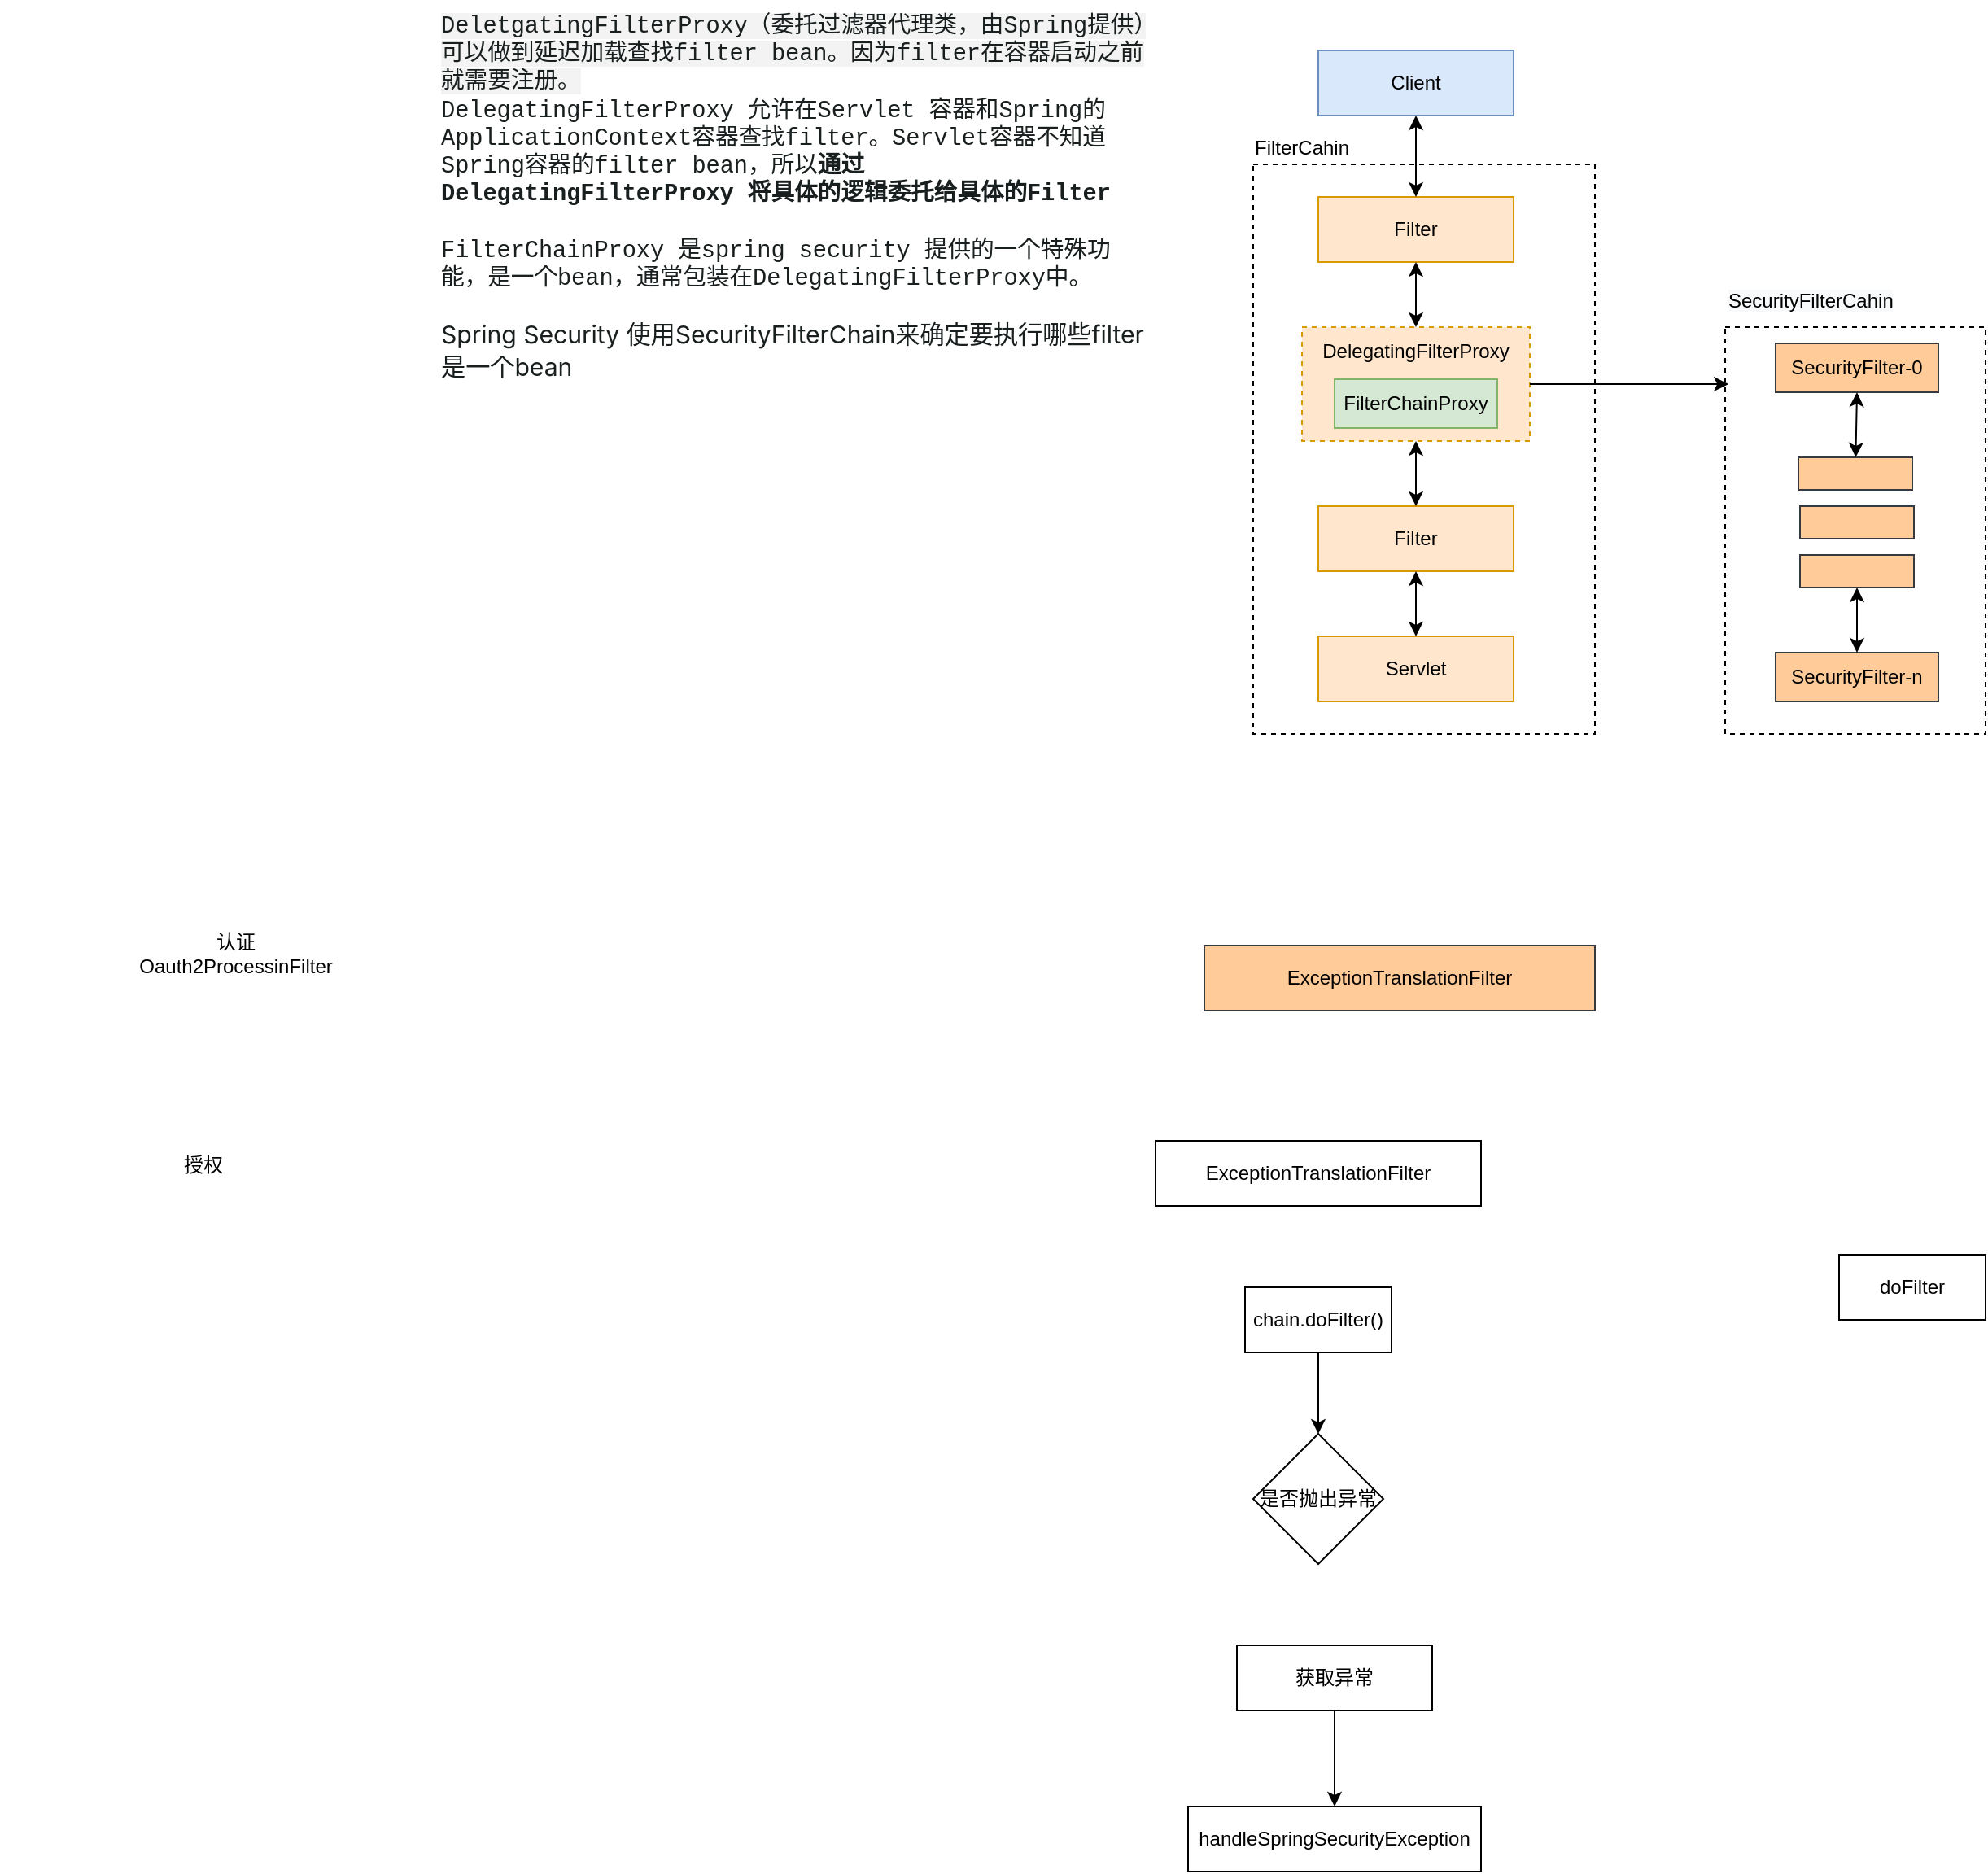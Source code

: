 <mxfile version="20.2.3" type="github">
  <diagram id="TxIPW9g65HRfBlmqE_ze" name="第 1 页">
    <mxGraphModel dx="2249" dy="873" grid="1" gridSize="10" guides="1" tooltips="1" connect="1" arrows="1" fold="1" page="1" pageScale="1" pageWidth="827" pageHeight="1169" math="0" shadow="0">
      <root>
        <mxCell id="0" />
        <mxCell id="1" parent="0" />
        <mxCell id="PoamBjpmzr-Qkpaqf8Sa-13" value="" style="rounded=0;whiteSpace=wrap;html=1;dashed=1;fillColor=none;" vertex="1" parent="1">
          <mxGeometry x="190" y="160" width="210" height="350" as="geometry" />
        </mxCell>
        <mxCell id="PoamBjpmzr-Qkpaqf8Sa-1" value="认证&lt;br&gt;Oauth2ProcessinFilter" style="text;html=1;strokeColor=none;fillColor=none;align=center;verticalAlign=middle;whiteSpace=wrap;rounded=0;" vertex="1" parent="1">
          <mxGeometry x="-580" y="585" width="290" height="120" as="geometry" />
        </mxCell>
        <mxCell id="PoamBjpmzr-Qkpaqf8Sa-2" value="授权" style="text;html=1;strokeColor=none;fillColor=none;align=center;verticalAlign=middle;whiteSpace=wrap;rounded=0;" vertex="1" parent="1">
          <mxGeometry x="-530" y="760" width="150" height="30" as="geometry" />
        </mxCell>
        <mxCell id="PoamBjpmzr-Qkpaqf8Sa-4" value="Client" style="rounded=0;whiteSpace=wrap;html=1;fillColor=#dae8fc;strokeColor=#6c8ebf;" vertex="1" parent="1">
          <mxGeometry x="230" y="90" width="120" height="40" as="geometry" />
        </mxCell>
        <mxCell id="PoamBjpmzr-Qkpaqf8Sa-6" value="Filter" style="rounded=0;whiteSpace=wrap;html=1;fillColor=#ffe6cc;strokeColor=#d79b00;" vertex="1" parent="1">
          <mxGeometry x="230" y="180" width="120" height="40" as="geometry" />
        </mxCell>
        <mxCell id="PoamBjpmzr-Qkpaqf8Sa-7" value="Filter" style="rounded=0;whiteSpace=wrap;html=1;fillColor=#ffe6cc;strokeColor=#d79b00;" vertex="1" parent="1">
          <mxGeometry x="230" y="370" width="120" height="40" as="geometry" />
        </mxCell>
        <mxCell id="PoamBjpmzr-Qkpaqf8Sa-8" value="Servlet" style="rounded=0;whiteSpace=wrap;html=1;fillColor=#ffe6cc;strokeColor=#d79b00;" vertex="1" parent="1">
          <mxGeometry x="230" y="450" width="120" height="40" as="geometry" />
        </mxCell>
        <mxCell id="PoamBjpmzr-Qkpaqf8Sa-10" value="" style="endArrow=classic;startArrow=classic;html=1;rounded=0;exitX=0.5;exitY=0;exitDx=0;exitDy=0;entryX=0.5;entryY=1;entryDx=0;entryDy=0;" edge="1" parent="1" source="PoamBjpmzr-Qkpaqf8Sa-18" target="PoamBjpmzr-Qkpaqf8Sa-6">
          <mxGeometry width="50" height="50" relative="1" as="geometry">
            <mxPoint x="290" y="260" as="sourcePoint" />
            <mxPoint x="180" y="220" as="targetPoint" />
          </mxGeometry>
        </mxCell>
        <mxCell id="PoamBjpmzr-Qkpaqf8Sa-11" value="" style="endArrow=classic;startArrow=classic;html=1;rounded=0;exitX=0.5;exitY=0;exitDx=0;exitDy=0;entryX=0.5;entryY=1;entryDx=0;entryDy=0;" edge="1" parent="1" source="PoamBjpmzr-Qkpaqf8Sa-8" target="PoamBjpmzr-Qkpaqf8Sa-7">
          <mxGeometry width="50" height="50" relative="1" as="geometry">
            <mxPoint x="400" y="430" as="sourcePoint" />
            <mxPoint x="400" y="390" as="targetPoint" />
          </mxGeometry>
        </mxCell>
        <mxCell id="PoamBjpmzr-Qkpaqf8Sa-12" value="" style="endArrow=classic;startArrow=classic;html=1;rounded=0;entryX=0.5;entryY=1;entryDx=0;entryDy=0;exitX=0.5;exitY=0;exitDx=0;exitDy=0;" edge="1" parent="1" source="PoamBjpmzr-Qkpaqf8Sa-6" target="PoamBjpmzr-Qkpaqf8Sa-4">
          <mxGeometry width="50" height="50" relative="1" as="geometry">
            <mxPoint x="140" y="190" as="sourcePoint" />
            <mxPoint x="190" y="140" as="targetPoint" />
          </mxGeometry>
        </mxCell>
        <mxCell id="PoamBjpmzr-Qkpaqf8Sa-20" value="&lt;div style=&quot;text-align: left;&quot;&gt;&lt;span style=&quot;font-size: 14.356px; letter-spacing: -0.044px; color: rgb(25, 30, 30); font-family: SFMono-Regular, Consolas, &amp;quot;Liberation Mono&amp;quot;, Menlo, monospace; background-color: rgba(27, 31, 35, 0.05);&quot;&gt;DeletgatingFilterProxy（委托过滤器代理类，由Spring提供）可以做到延迟加载查找filter bean。因为filter在容器启动之前就需要注册。&lt;/span&gt;&lt;br&gt;&lt;/div&gt;&lt;span style=&quot;background-color: rgba(27, 31, 35, 0.05);&quot;&gt;&lt;font face=&quot;SFMono-Regular, Consolas, Liberation Mono, Menlo, monospace&quot; color=&quot;#191e1e&quot;&gt;&lt;div style=&quot;text-align: left;&quot;&gt;&lt;span style=&quot;font-size: 14.356px; letter-spacing: -0.044px;&quot;&gt;DelegatingFilterProxy 允许在Servlet 容器和Spring的ApplicationContext容器查找filter。Servlet容器不知道Spring容器的filter bean，所以&lt;b&gt;通过DelegatingFilterProxy 将具体的逻辑委托给具体的Filter&lt;/b&gt;&lt;/span&gt;&lt;/div&gt;&lt;div style=&quot;text-align: left;&quot;&gt;&lt;span style=&quot;font-size: 14.356px; letter-spacing: -0.044px;&quot;&gt;&lt;b&gt;&lt;br&gt;&lt;/b&gt;&lt;/span&gt;&lt;/div&gt;&lt;div style=&quot;text-align: left;&quot;&gt;&lt;span style=&quot;font-size: 14.356px; letter-spacing: -0.044px;&quot;&gt;FilterChainProxy 是spring security 提供的一个特殊功能，是一个bean，通常包装在DelegatingFilterProxy中。&lt;/span&gt;&lt;span style=&quot;font-size: 14.356px; letter-spacing: -0.044px;&quot;&gt;&lt;b&gt;&lt;br&gt;&lt;/b&gt;&lt;/span&gt;&lt;/div&gt;&lt;div style=&quot;text-align: left;&quot;&gt;&lt;span style=&quot;font-size: 14.356px; letter-spacing: -0.044px;&quot;&gt;&lt;br&gt;&lt;/span&gt;&lt;/div&gt;&lt;div style=&quot;text-align: left;&quot;&gt;&lt;span style=&quot;font-family: -apple-system, BlinkMacSystemFont, &amp;quot;Segoe UI&amp;quot;, Roboto, Helvetica, Arial, sans-serif, &amp;quot;Apple Color Emoji&amp;quot;, &amp;quot;Segoe UI Emoji&amp;quot;, &amp;quot;Segoe UI Symbol&amp;quot;; font-size: 15.111px; letter-spacing: -0.044px; background-color: rgb(255, 255, 255);&quot;&gt;Spring Security 使用SecurityFilterChain来确定要执行哪些filter&lt;/span&gt;&lt;span style=&quot;font-size: 14.356px; letter-spacing: -0.044px;&quot;&gt;&lt;br&gt;&lt;/span&gt;&lt;/div&gt;&lt;div style=&quot;text-align: left;&quot;&gt;&lt;span style=&quot;font-family: -apple-system, BlinkMacSystemFont, &amp;quot;Segoe UI&amp;quot;, Roboto, Helvetica, Arial, sans-serif, &amp;quot;Apple Color Emoji&amp;quot;, &amp;quot;Segoe UI Emoji&amp;quot;, &amp;quot;Segoe UI Symbol&amp;quot;; font-size: 15.111px; letter-spacing: -0.044px; background-color: rgb(255, 255, 255);&quot;&gt;是一个bean&lt;/span&gt;&lt;span style=&quot;font-family: -apple-system, BlinkMacSystemFont, &amp;quot;Segoe UI&amp;quot;, Roboto, Helvetica, Arial, sans-serif, &amp;quot;Apple Color Emoji&amp;quot;, &amp;quot;Segoe UI Emoji&amp;quot;, &amp;quot;Segoe UI Symbol&amp;quot;; font-size: 15.111px; letter-spacing: -0.044px; background-color: rgb(255, 255, 255);&quot;&gt;&lt;br&gt;&lt;/span&gt;&lt;/div&gt;&lt;/font&gt;&lt;/span&gt;" style="text;html=1;strokeColor=none;fillColor=none;align=center;verticalAlign=middle;whiteSpace=wrap;rounded=0;dashed=1;" vertex="1" parent="1">
          <mxGeometry x="-310" y="59.5" width="440" height="240" as="geometry" />
        </mxCell>
        <mxCell id="PoamBjpmzr-Qkpaqf8Sa-21" value="" style="group" vertex="1" connectable="0" parent="1">
          <mxGeometry x="220" y="260" width="140" height="70" as="geometry" />
        </mxCell>
        <mxCell id="PoamBjpmzr-Qkpaqf8Sa-14" value="" style="rounded=0;whiteSpace=wrap;html=1;fillColor=#ffe6cc;strokeColor=#d79b00;dashed=1;" vertex="1" parent="PoamBjpmzr-Qkpaqf8Sa-21">
          <mxGeometry width="140" height="70" as="geometry" />
        </mxCell>
        <mxCell id="PoamBjpmzr-Qkpaqf8Sa-18" value="DelegatingFilterProxy" style="text;html=1;strokeColor=none;fillColor=none;align=center;verticalAlign=middle;whiteSpace=wrap;rounded=0;dashed=1;" vertex="1" parent="PoamBjpmzr-Qkpaqf8Sa-21">
          <mxGeometry x="10" width="120" height="30" as="geometry" />
        </mxCell>
        <mxCell id="PoamBjpmzr-Qkpaqf8Sa-19" value="FilterChainProxy" style="rounded=0;whiteSpace=wrap;html=1;fillColor=#d5e8d4;strokeColor=#82b366;" vertex="1" parent="PoamBjpmzr-Qkpaqf8Sa-21">
          <mxGeometry x="20" y="32" width="100" height="30" as="geometry" />
        </mxCell>
        <mxCell id="PoamBjpmzr-Qkpaqf8Sa-22" value="" style="endArrow=classic;startArrow=classic;html=1;rounded=0;exitX=0.5;exitY=0;exitDx=0;exitDy=0;entryX=0.5;entryY=1;entryDx=0;entryDy=0;" edge="1" parent="1" source="PoamBjpmzr-Qkpaqf8Sa-7" target="PoamBjpmzr-Qkpaqf8Sa-14">
          <mxGeometry width="50" height="50" relative="1" as="geometry">
            <mxPoint x="290" y="370" as="sourcePoint" />
            <mxPoint x="289.5" y="330" as="targetPoint" />
          </mxGeometry>
        </mxCell>
        <mxCell id="PoamBjpmzr-Qkpaqf8Sa-23" value="FilterCahin" style="text;html=1;strokeColor=none;fillColor=none;align=center;verticalAlign=middle;whiteSpace=wrap;rounded=0;dashed=1;" vertex="1" parent="1">
          <mxGeometry x="190" y="139" width="60" height="21" as="geometry" />
        </mxCell>
        <mxCell id="PoamBjpmzr-Qkpaqf8Sa-29" value="" style="rounded=0;whiteSpace=wrap;html=1;fillColor=none;dashed=1;" vertex="1" parent="1">
          <mxGeometry x="480" y="260" width="160" height="250" as="geometry" />
        </mxCell>
        <mxCell id="PoamBjpmzr-Qkpaqf8Sa-30" value="&lt;span style=&quot;color: rgb(0, 0, 0); font-family: Helvetica; font-size: 12px; font-style: normal; font-variant-ligatures: normal; font-variant-caps: normal; font-weight: 400; letter-spacing: normal; orphans: 2; text-align: center; text-indent: 0px; text-transform: none; widows: 2; word-spacing: 0px; -webkit-text-stroke-width: 0px; background-color: rgb(248, 249, 250); text-decoration-thickness: initial; text-decoration-style: initial; text-decoration-color: initial; float: none; display: inline !important;&quot;&gt;SecurityFilterCahin&lt;/span&gt;" style="text;whiteSpace=wrap;html=1;" vertex="1" parent="1">
          <mxGeometry x="480" y="230" width="110" height="30" as="geometry" />
        </mxCell>
        <mxCell id="PoamBjpmzr-Qkpaqf8Sa-31" value="SecurityFilter-0" style="rounded=0;whiteSpace=wrap;html=1;fillColor=#ffcc99;strokeColor=#36393d;" vertex="1" parent="1">
          <mxGeometry x="511" y="270" width="100" height="30" as="geometry" />
        </mxCell>
        <mxCell id="PoamBjpmzr-Qkpaqf8Sa-34" value="" style="rounded=0;whiteSpace=wrap;html=1;fillColor=#ffcc99;strokeColor=#36393d;" vertex="1" parent="1">
          <mxGeometry x="525" y="340" width="70" height="20" as="geometry" />
        </mxCell>
        <mxCell id="PoamBjpmzr-Qkpaqf8Sa-39" value="SecurityFilter-n" style="rounded=0;whiteSpace=wrap;html=1;fillColor=#ffcc99;strokeColor=#36393d;" vertex="1" parent="1">
          <mxGeometry x="511" y="460" width="100" height="30" as="geometry" />
        </mxCell>
        <mxCell id="PoamBjpmzr-Qkpaqf8Sa-40" value="" style="rounded=0;whiteSpace=wrap;html=1;fillColor=#ffcc99;strokeColor=#36393d;" vertex="1" parent="1">
          <mxGeometry x="526" y="370" width="70" height="20" as="geometry" />
        </mxCell>
        <mxCell id="PoamBjpmzr-Qkpaqf8Sa-41" value="" style="rounded=0;whiteSpace=wrap;html=1;fillColor=#ffcc99;strokeColor=#36393d;" vertex="1" parent="1">
          <mxGeometry x="526" y="400" width="70" height="20" as="geometry" />
        </mxCell>
        <mxCell id="PoamBjpmzr-Qkpaqf8Sa-42" value="" style="endArrow=classic;startArrow=classic;html=1;rounded=0;entryX=0.5;entryY=1;entryDx=0;entryDy=0;" edge="1" parent="1" source="PoamBjpmzr-Qkpaqf8Sa-34" target="PoamBjpmzr-Qkpaqf8Sa-31">
          <mxGeometry width="50" height="50" relative="1" as="geometry">
            <mxPoint x="700" y="370" as="sourcePoint" />
            <mxPoint x="680" y="320" as="targetPoint" />
          </mxGeometry>
        </mxCell>
        <mxCell id="PoamBjpmzr-Qkpaqf8Sa-43" value="" style="endArrow=classic;startArrow=classic;html=1;rounded=0;entryX=0.5;entryY=0;entryDx=0;entryDy=0;exitX=0.5;exitY=1;exitDx=0;exitDy=0;" edge="1" parent="1" source="PoamBjpmzr-Qkpaqf8Sa-41" target="PoamBjpmzr-Qkpaqf8Sa-39">
          <mxGeometry width="50" height="50" relative="1" as="geometry">
            <mxPoint x="570" y="430" as="sourcePoint" />
            <mxPoint x="571" y="310" as="targetPoint" />
          </mxGeometry>
        </mxCell>
        <mxCell id="PoamBjpmzr-Qkpaqf8Sa-44" value="" style="endArrow=classic;html=1;rounded=0;exitX=1;exitY=0.5;exitDx=0;exitDy=0;entryX=0.013;entryY=0.14;entryDx=0;entryDy=0;entryPerimeter=0;" edge="1" parent="1" source="PoamBjpmzr-Qkpaqf8Sa-14" target="PoamBjpmzr-Qkpaqf8Sa-29">
          <mxGeometry width="50" height="50" relative="1" as="geometry">
            <mxPoint x="420" y="340" as="sourcePoint" />
            <mxPoint x="480" y="295" as="targetPoint" />
          </mxGeometry>
        </mxCell>
        <mxCell id="PoamBjpmzr-Qkpaqf8Sa-52" value="ExceptionTranslationFilter" style="rounded=0;whiteSpace=wrap;html=1;fillColor=#ffcc99;strokeColor=#36393d;" vertex="1" parent="1">
          <mxGeometry x="160" y="640" width="240" height="40" as="geometry" />
        </mxCell>
        <mxCell id="PoamBjpmzr-Qkpaqf8Sa-53" value="ExceptionTranslationFilter" style="rounded=0;whiteSpace=wrap;html=1;fillColor=none;" vertex="1" parent="1">
          <mxGeometry x="130" y="760" width="200" height="40" as="geometry" />
        </mxCell>
        <mxCell id="PoamBjpmzr-Qkpaqf8Sa-57" style="edgeStyle=orthogonalEdgeStyle;rounded=0;orthogonalLoop=1;jettySize=auto;html=1;exitX=0.5;exitY=1;exitDx=0;exitDy=0;entryX=0.5;entryY=0;entryDx=0;entryDy=0;" edge="1" parent="1" source="PoamBjpmzr-Qkpaqf8Sa-54" target="PoamBjpmzr-Qkpaqf8Sa-56">
          <mxGeometry relative="1" as="geometry" />
        </mxCell>
        <mxCell id="PoamBjpmzr-Qkpaqf8Sa-54" value="chain.doFilter()" style="rounded=0;whiteSpace=wrap;html=1;fillColor=none;" vertex="1" parent="1">
          <mxGeometry x="185" y="850" width="90" height="40" as="geometry" />
        </mxCell>
        <mxCell id="PoamBjpmzr-Qkpaqf8Sa-55" value="doFilter" style="rounded=0;whiteSpace=wrap;html=1;fillColor=none;" vertex="1" parent="1">
          <mxGeometry x="550" y="830" width="90" height="40" as="geometry" />
        </mxCell>
        <mxCell id="PoamBjpmzr-Qkpaqf8Sa-56" value="是否抛出异常" style="rhombus;whiteSpace=wrap;html=1;fillColor=none;" vertex="1" parent="1">
          <mxGeometry x="190" y="940" width="80" height="80" as="geometry" />
        </mxCell>
        <mxCell id="PoamBjpmzr-Qkpaqf8Sa-63" style="edgeStyle=orthogonalEdgeStyle;rounded=0;orthogonalLoop=1;jettySize=auto;html=1;exitX=0.5;exitY=1;exitDx=0;exitDy=0;" edge="1" parent="1" source="PoamBjpmzr-Qkpaqf8Sa-58" target="PoamBjpmzr-Qkpaqf8Sa-60">
          <mxGeometry relative="1" as="geometry" />
        </mxCell>
        <mxCell id="PoamBjpmzr-Qkpaqf8Sa-58" value="获取异常" style="rounded=0;whiteSpace=wrap;html=1;fillColor=none;" vertex="1" parent="1">
          <mxGeometry x="180" y="1070" width="120" height="40" as="geometry" />
        </mxCell>
        <mxCell id="PoamBjpmzr-Qkpaqf8Sa-60" value="handleSpringSecurityException" style="rounded=0;whiteSpace=wrap;html=1;fillColor=none;" vertex="1" parent="1">
          <mxGeometry x="150" y="1169" width="180" height="40" as="geometry" />
        </mxCell>
      </root>
    </mxGraphModel>
  </diagram>
</mxfile>
